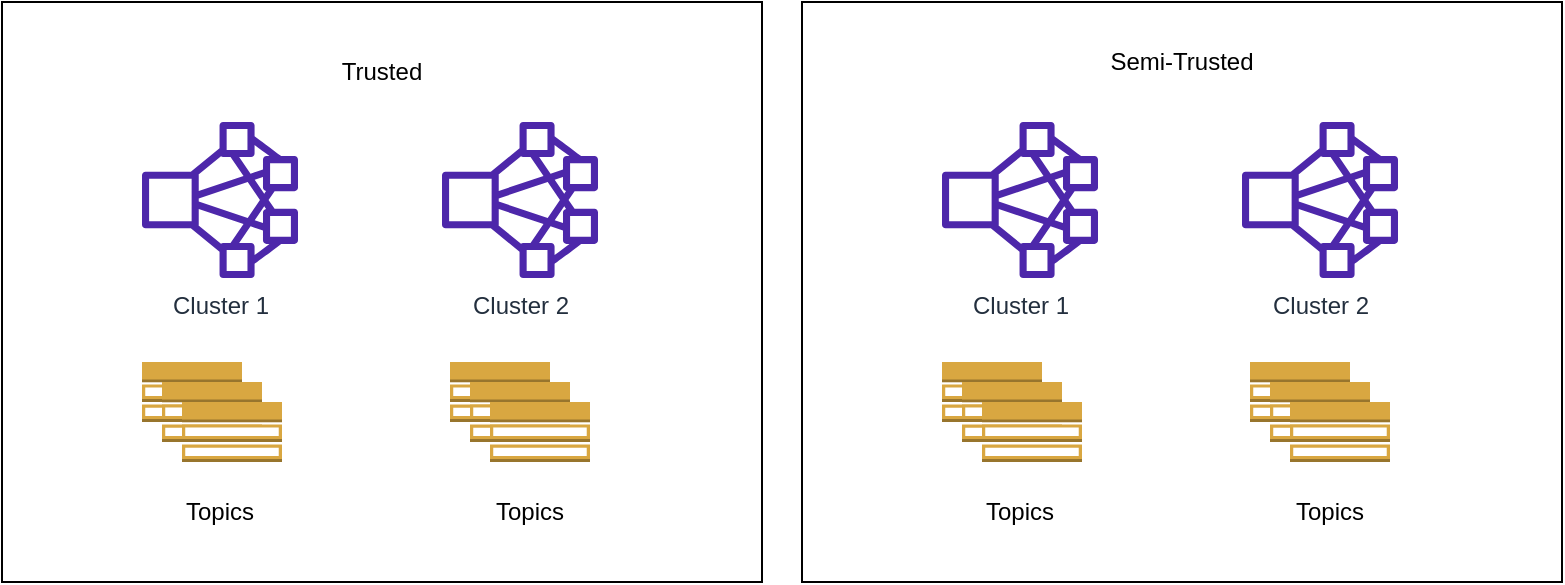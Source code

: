 <mxfile version="21.6.8" type="github">
  <diagram name="Page-1" id="2XYOlN9naNay4gpPBk_H">
    <mxGraphModel dx="1178" dy="788" grid="1" gridSize="10" guides="1" tooltips="1" connect="1" arrows="1" fold="1" page="1" pageScale="1" pageWidth="850" pageHeight="1100" math="0" shadow="0">
      <root>
        <mxCell id="0" />
        <mxCell id="1" parent="0" />
        <mxCell id="ol6Ew_md0vNmfq51G8ao-28" value="" style="group" vertex="1" connectable="0" parent="1">
          <mxGeometry x="510" y="210" width="380" height="290" as="geometry" />
        </mxCell>
        <mxCell id="ol6Ew_md0vNmfq51G8ao-16" value="" style="rounded=0;whiteSpace=wrap;html=1;" vertex="1" parent="ol6Ew_md0vNmfq51G8ao-28">
          <mxGeometry width="380" height="290" as="geometry" />
        </mxCell>
        <mxCell id="ol6Ew_md0vNmfq51G8ao-17" value="Cluster 1" style="sketch=0;outlineConnect=0;fontColor=#232F3E;gradientColor=none;fillColor=#4D27AA;strokeColor=none;dashed=0;verticalLabelPosition=bottom;verticalAlign=top;align=center;html=1;fontSize=12;fontStyle=0;aspect=fixed;pointerEvents=1;shape=mxgraph.aws4.cluster;" vertex="1" parent="ol6Ew_md0vNmfq51G8ao-28">
          <mxGeometry x="70" y="60" width="78" height="78" as="geometry" />
        </mxCell>
        <mxCell id="ol6Ew_md0vNmfq51G8ao-18" value="Cluster 2" style="sketch=0;outlineConnect=0;fontColor=#232F3E;gradientColor=none;fillColor=#4D27AA;strokeColor=none;dashed=0;verticalLabelPosition=bottom;verticalAlign=top;align=center;html=1;fontSize=12;fontStyle=0;aspect=fixed;pointerEvents=1;shape=mxgraph.aws4.cluster;" vertex="1" parent="ol6Ew_md0vNmfq51G8ao-28">
          <mxGeometry x="220" y="60" width="78" height="78" as="geometry" />
        </mxCell>
        <mxCell id="ol6Ew_md0vNmfq51G8ao-19" value="" style="outlineConnect=0;dashed=0;verticalLabelPosition=bottom;verticalAlign=top;align=center;html=1;shape=mxgraph.aws3.topic_2;fillColor=#D9A741;gradientColor=none;" vertex="1" parent="ol6Ew_md0vNmfq51G8ao-28">
          <mxGeometry x="70" y="180" width="50" height="30" as="geometry" />
        </mxCell>
        <mxCell id="ol6Ew_md0vNmfq51G8ao-20" value="" style="outlineConnect=0;dashed=0;verticalLabelPosition=bottom;verticalAlign=top;align=center;html=1;shape=mxgraph.aws3.topic_2;fillColor=#D9A741;gradientColor=none;" vertex="1" parent="ol6Ew_md0vNmfq51G8ao-28">
          <mxGeometry x="80" y="190" width="50" height="30" as="geometry" />
        </mxCell>
        <mxCell id="ol6Ew_md0vNmfq51G8ao-21" value="" style="outlineConnect=0;dashed=0;verticalLabelPosition=bottom;verticalAlign=top;align=center;html=1;shape=mxgraph.aws3.topic_2;fillColor=#D9A741;gradientColor=none;" vertex="1" parent="ol6Ew_md0vNmfq51G8ao-28">
          <mxGeometry x="90" y="200" width="50" height="30" as="geometry" />
        </mxCell>
        <mxCell id="ol6Ew_md0vNmfq51G8ao-22" value="" style="outlineConnect=0;dashed=0;verticalLabelPosition=bottom;verticalAlign=top;align=center;html=1;shape=mxgraph.aws3.topic_2;fillColor=#D9A741;gradientColor=none;" vertex="1" parent="ol6Ew_md0vNmfq51G8ao-28">
          <mxGeometry x="224" y="180" width="50" height="30" as="geometry" />
        </mxCell>
        <mxCell id="ol6Ew_md0vNmfq51G8ao-23" value="" style="outlineConnect=0;dashed=0;verticalLabelPosition=bottom;verticalAlign=top;align=center;html=1;shape=mxgraph.aws3.topic_2;fillColor=#D9A741;gradientColor=none;" vertex="1" parent="ol6Ew_md0vNmfq51G8ao-28">
          <mxGeometry x="234" y="190" width="50" height="30" as="geometry" />
        </mxCell>
        <mxCell id="ol6Ew_md0vNmfq51G8ao-24" value="" style="outlineConnect=0;dashed=0;verticalLabelPosition=bottom;verticalAlign=top;align=center;html=1;shape=mxgraph.aws3.topic_2;fillColor=#D9A741;gradientColor=none;" vertex="1" parent="ol6Ew_md0vNmfq51G8ao-28">
          <mxGeometry x="244" y="200" width="50" height="30" as="geometry" />
        </mxCell>
        <mxCell id="ol6Ew_md0vNmfq51G8ao-25" value="Semi-Trusted" style="text;html=1;strokeColor=none;fillColor=none;align=center;verticalAlign=middle;whiteSpace=wrap;rounded=0;" vertex="1" parent="ol6Ew_md0vNmfq51G8ao-28">
          <mxGeometry x="145" y="15" width="90" height="30" as="geometry" />
        </mxCell>
        <mxCell id="ol6Ew_md0vNmfq51G8ao-26" value="Topics" style="text;html=1;strokeColor=none;fillColor=none;align=center;verticalAlign=middle;whiteSpace=wrap;rounded=0;" vertex="1" parent="ol6Ew_md0vNmfq51G8ao-28">
          <mxGeometry x="79" y="240" width="60" height="30" as="geometry" />
        </mxCell>
        <mxCell id="ol6Ew_md0vNmfq51G8ao-27" value="Topics" style="text;html=1;strokeColor=none;fillColor=none;align=center;verticalAlign=middle;whiteSpace=wrap;rounded=0;" vertex="1" parent="ol6Ew_md0vNmfq51G8ao-28">
          <mxGeometry x="234" y="240" width="60" height="30" as="geometry" />
        </mxCell>
        <mxCell id="ol6Ew_md0vNmfq51G8ao-29" value="" style="group" vertex="1" connectable="0" parent="1">
          <mxGeometry x="110" y="210" width="380" height="290" as="geometry" />
        </mxCell>
        <mxCell id="ol6Ew_md0vNmfq51G8ao-2" value="" style="rounded=0;whiteSpace=wrap;html=1;" vertex="1" parent="ol6Ew_md0vNmfq51G8ao-29">
          <mxGeometry width="380" height="290" as="geometry" />
        </mxCell>
        <mxCell id="ol6Ew_md0vNmfq51G8ao-3" value="Cluster 1" style="sketch=0;outlineConnect=0;fontColor=#232F3E;gradientColor=none;fillColor=#4D27AA;strokeColor=none;dashed=0;verticalLabelPosition=bottom;verticalAlign=top;align=center;html=1;fontSize=12;fontStyle=0;aspect=fixed;pointerEvents=1;shape=mxgraph.aws4.cluster;" vertex="1" parent="ol6Ew_md0vNmfq51G8ao-29">
          <mxGeometry x="70" y="60" width="78" height="78" as="geometry" />
        </mxCell>
        <mxCell id="ol6Ew_md0vNmfq51G8ao-4" value="Cluster 2" style="sketch=0;outlineConnect=0;fontColor=#232F3E;gradientColor=none;fillColor=#4D27AA;strokeColor=none;dashed=0;verticalLabelPosition=bottom;verticalAlign=top;align=center;html=1;fontSize=12;fontStyle=0;aspect=fixed;pointerEvents=1;shape=mxgraph.aws4.cluster;" vertex="1" parent="ol6Ew_md0vNmfq51G8ao-29">
          <mxGeometry x="220" y="60" width="78" height="78" as="geometry" />
        </mxCell>
        <mxCell id="ol6Ew_md0vNmfq51G8ao-5" value="" style="outlineConnect=0;dashed=0;verticalLabelPosition=bottom;verticalAlign=top;align=center;html=1;shape=mxgraph.aws3.topic_2;fillColor=#D9A741;gradientColor=none;" vertex="1" parent="ol6Ew_md0vNmfq51G8ao-29">
          <mxGeometry x="70" y="180" width="50" height="30" as="geometry" />
        </mxCell>
        <mxCell id="ol6Ew_md0vNmfq51G8ao-6" value="" style="outlineConnect=0;dashed=0;verticalLabelPosition=bottom;verticalAlign=top;align=center;html=1;shape=mxgraph.aws3.topic_2;fillColor=#D9A741;gradientColor=none;" vertex="1" parent="ol6Ew_md0vNmfq51G8ao-29">
          <mxGeometry x="80" y="190" width="50" height="30" as="geometry" />
        </mxCell>
        <mxCell id="ol6Ew_md0vNmfq51G8ao-7" value="" style="outlineConnect=0;dashed=0;verticalLabelPosition=bottom;verticalAlign=top;align=center;html=1;shape=mxgraph.aws3.topic_2;fillColor=#D9A741;gradientColor=none;" vertex="1" parent="ol6Ew_md0vNmfq51G8ao-29">
          <mxGeometry x="90" y="200" width="50" height="30" as="geometry" />
        </mxCell>
        <mxCell id="ol6Ew_md0vNmfq51G8ao-9" value="" style="outlineConnect=0;dashed=0;verticalLabelPosition=bottom;verticalAlign=top;align=center;html=1;shape=mxgraph.aws3.topic_2;fillColor=#D9A741;gradientColor=none;" vertex="1" parent="ol6Ew_md0vNmfq51G8ao-29">
          <mxGeometry x="224" y="180" width="50" height="30" as="geometry" />
        </mxCell>
        <mxCell id="ol6Ew_md0vNmfq51G8ao-10" value="" style="outlineConnect=0;dashed=0;verticalLabelPosition=bottom;verticalAlign=top;align=center;html=1;shape=mxgraph.aws3.topic_2;fillColor=#D9A741;gradientColor=none;" vertex="1" parent="ol6Ew_md0vNmfq51G8ao-29">
          <mxGeometry x="234" y="190" width="50" height="30" as="geometry" />
        </mxCell>
        <mxCell id="ol6Ew_md0vNmfq51G8ao-11" value="" style="outlineConnect=0;dashed=0;verticalLabelPosition=bottom;verticalAlign=top;align=center;html=1;shape=mxgraph.aws3.topic_2;fillColor=#D9A741;gradientColor=none;" vertex="1" parent="ol6Ew_md0vNmfq51G8ao-29">
          <mxGeometry x="244" y="200" width="50" height="30" as="geometry" />
        </mxCell>
        <mxCell id="ol6Ew_md0vNmfq51G8ao-12" value="Trusted" style="text;html=1;strokeColor=none;fillColor=none;align=center;verticalAlign=middle;whiteSpace=wrap;rounded=0;" vertex="1" parent="ol6Ew_md0vNmfq51G8ao-29">
          <mxGeometry x="160" y="20" width="60" height="30" as="geometry" />
        </mxCell>
        <mxCell id="ol6Ew_md0vNmfq51G8ao-13" value="Topics" style="text;html=1;strokeColor=none;fillColor=none;align=center;verticalAlign=middle;whiteSpace=wrap;rounded=0;" vertex="1" parent="ol6Ew_md0vNmfq51G8ao-29">
          <mxGeometry x="79" y="240" width="60" height="30" as="geometry" />
        </mxCell>
        <mxCell id="ol6Ew_md0vNmfq51G8ao-14" value="Topics" style="text;html=1;strokeColor=none;fillColor=none;align=center;verticalAlign=middle;whiteSpace=wrap;rounded=0;" vertex="1" parent="ol6Ew_md0vNmfq51G8ao-29">
          <mxGeometry x="234" y="240" width="60" height="30" as="geometry" />
        </mxCell>
      </root>
    </mxGraphModel>
  </diagram>
</mxfile>
